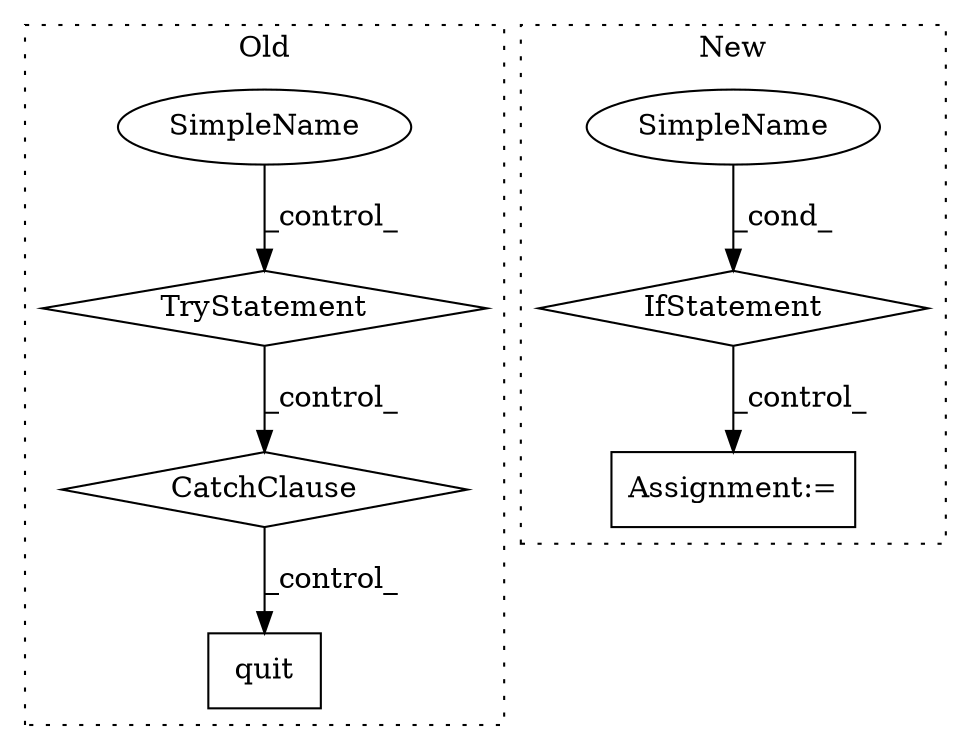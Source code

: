 digraph G {
subgraph cluster0 {
1 [label="quit" a="32" s="3835" l="6" shape="box"];
3 [label="CatchClause" a="12" s="3696,3742" l="13,2" shape="diamond"];
5 [label="SimpleName" a="42" s="3567" l="1" shape="ellipse"];
6 [label="TryStatement" a="54" s="3598" l="4" shape="diamond"];
label = "Old";
style="dotted";
}
subgraph cluster1 {
2 [label="IfStatement" a="25" s="3130,3138" l="4,2" shape="diamond"];
4 [label="Assignment:=" a="7" s="3151" l="1" shape="box"];
7 [label="SimpleName" a="42" s="3134" l="4" shape="ellipse"];
label = "New";
style="dotted";
}
2 -> 4 [label="_control_"];
3 -> 1 [label="_control_"];
5 -> 6 [label="_control_"];
6 -> 3 [label="_control_"];
7 -> 2 [label="_cond_"];
}